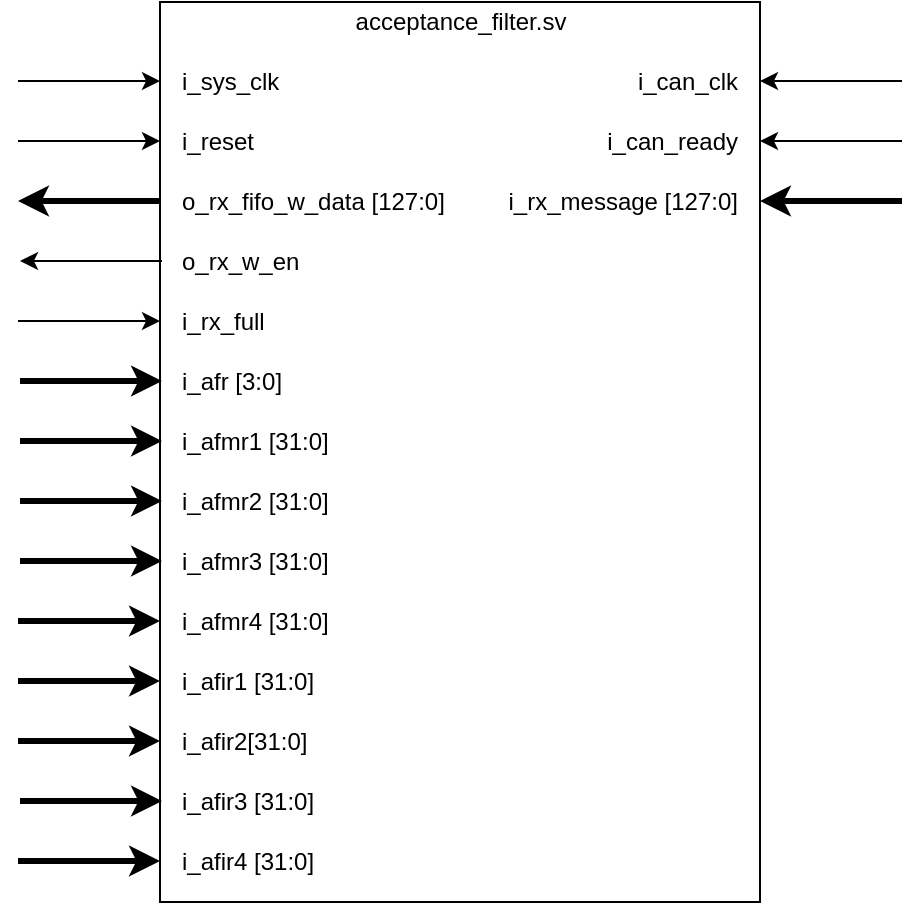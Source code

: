 <mxfile version="13.3.5" type="google"><diagram id="A-XM-EBS5bQuNEGpC1cp" name="Page-1"><mxGraphModel dx="1304" dy="745" grid="1" gridSize="10" guides="1" tooltips="1" connect="1" arrows="1" fold="1" page="1" pageScale="1" pageWidth="850" pageHeight="1100" math="0" shadow="0"><root><mxCell id="0"/><mxCell id="1" parent="0"/><mxCell id="nEvDkzjVnZ7q-GZFxjJi-1" value="" style="rounded=0;whiteSpace=wrap;html=1;" parent="1" vertex="1"><mxGeometry x="70" y="170" width="300" height="450" as="geometry"/></mxCell><mxCell id="nEvDkzjVnZ7q-GZFxjJi-2" value="acceptance_filter.sv" style="text;html=1;align=center;verticalAlign=middle;resizable=0;points=[];autosize=1;" parent="1" vertex="1"><mxGeometry x="160" y="170" width="120" height="20" as="geometry"/></mxCell><mxCell id="nEvDkzjVnZ7q-GZFxjJi-3" value="i_sys_clk" style="text;html=1;align=left;verticalAlign=middle;resizable=0;points=[];autosize=1;" parent="1" vertex="1"><mxGeometry x="79" y="200" width="60" height="20" as="geometry"/></mxCell><mxCell id="nEvDkzjVnZ7q-GZFxjJi-4" value="i_reset" style="text;html=1;align=left;verticalAlign=middle;resizable=0;points=[];autosize=1;" parent="1" vertex="1"><mxGeometry x="79" y="230" width="50" height="20" as="geometry"/></mxCell><mxCell id="nEvDkzjVnZ7q-GZFxjJi-5" value="i_can_clk" style="text;html=1;align=right;verticalAlign=middle;resizable=0;points=[];autosize=1;" parent="1" vertex="1"><mxGeometry x="290" y="200" width="70" height="20" as="geometry"/></mxCell><mxCell id="nEvDkzjVnZ7q-GZFxjJi-6" value="i_can_ready" style="text;html=1;align=right;verticalAlign=middle;resizable=0;points=[];autosize=1;" parent="1" vertex="1"><mxGeometry x="280" y="230" width="80" height="20" as="geometry"/></mxCell><mxCell id="nEvDkzjVnZ7q-GZFxjJi-7" value="i_rx_message [127:0]" style="text;html=1;align=right;verticalAlign=middle;resizable=0;points=[];autosize=1;" parent="1" vertex="1"><mxGeometry x="230" y="260" width="130" height="20" as="geometry"/></mxCell><mxCell id="nEvDkzjVnZ7q-GZFxjJi-8" value="i_rx_full" style="text;html=1;align=left;verticalAlign=middle;resizable=0;points=[];autosize=1;" parent="1" vertex="1"><mxGeometry x="79" y="320" width="60" height="20" as="geometry"/></mxCell><mxCell id="nEvDkzjVnZ7q-GZFxjJi-9" value="o_rx_fifo_w_data [127:0]" style="text;html=1;align=left;verticalAlign=middle;resizable=0;points=[];autosize=1;" parent="1" vertex="1"><mxGeometry x="79" y="260" width="150" height="20" as="geometry"/></mxCell><mxCell id="nEvDkzjVnZ7q-GZFxjJi-10" value="o_rx_w_en" style="text;html=1;align=left;verticalAlign=middle;resizable=0;points=[];autosize=1;" parent="1" vertex="1"><mxGeometry x="79" y="290" width="70" height="20" as="geometry"/></mxCell><mxCell id="nEvDkzjVnZ7q-GZFxjJi-11" value="" style="endArrow=classic;html=1;edgeStyle=orthogonalEdgeStyle;rounded=0;" parent="1" edge="1"><mxGeometry width="50" height="50" relative="1" as="geometry"><mxPoint x="-1" y="209.5" as="sourcePoint"/><mxPoint x="70" y="209.5" as="targetPoint"/></mxGeometry></mxCell><mxCell id="nEvDkzjVnZ7q-GZFxjJi-12" value="" style="endArrow=classic;html=1;edgeStyle=orthogonalEdgeStyle;rounded=0;" parent="1" edge="1"><mxGeometry width="50" height="50" relative="1" as="geometry"><mxPoint x="-1" y="239.5" as="sourcePoint"/><mxPoint x="70" y="239.5" as="targetPoint"/></mxGeometry></mxCell><mxCell id="nEvDkzjVnZ7q-GZFxjJi-13" value="" style="endArrow=classic;html=1;edgeStyle=orthogonalEdgeStyle;rounded=0;" parent="1" edge="1"><mxGeometry width="50" height="50" relative="1" as="geometry"><mxPoint x="-1" y="329.5" as="sourcePoint"/><mxPoint x="70" y="329.5" as="targetPoint"/></mxGeometry></mxCell><mxCell id="nEvDkzjVnZ7q-GZFxjJi-14" value="" style="endArrow=none;html=1;edgeStyle=orthogonalEdgeStyle;rounded=0;startArrow=classic;startFill=1;endFill=0;strokeWidth=3;" parent="1" edge="1"><mxGeometry width="50" height="50" relative="1" as="geometry"><mxPoint x="-1" y="269.5" as="sourcePoint"/><mxPoint x="70" y="269.5" as="targetPoint"/></mxGeometry></mxCell><mxCell id="nEvDkzjVnZ7q-GZFxjJi-15" value="" style="endArrow=none;html=1;edgeStyle=orthogonalEdgeStyle;rounded=0;startArrow=classic;startFill=1;endFill=0;" parent="1" edge="1"><mxGeometry width="50" height="50" relative="1" as="geometry"><mxPoint y="299.5" as="sourcePoint"/><mxPoint x="71" y="299.5" as="targetPoint"/></mxGeometry></mxCell><mxCell id="nEvDkzjVnZ7q-GZFxjJi-16" value="" style="endArrow=none;html=1;edgeStyle=orthogonalEdgeStyle;rounded=0;startArrow=classic;startFill=1;endFill=0;" parent="1" edge="1"><mxGeometry width="50" height="50" relative="1" as="geometry"><mxPoint x="370" y="209.5" as="sourcePoint"/><mxPoint x="441" y="209.5" as="targetPoint"/></mxGeometry></mxCell><mxCell id="nEvDkzjVnZ7q-GZFxjJi-17" value="" style="endArrow=none;html=1;edgeStyle=orthogonalEdgeStyle;rounded=0;startArrow=classic;startFill=1;endFill=0;" parent="1" edge="1"><mxGeometry width="50" height="50" relative="1" as="geometry"><mxPoint x="370" y="239.5" as="sourcePoint"/><mxPoint x="441" y="239.5" as="targetPoint"/></mxGeometry></mxCell><mxCell id="nEvDkzjVnZ7q-GZFxjJi-18" value="" style="endArrow=none;html=1;edgeStyle=orthogonalEdgeStyle;rounded=0;startArrow=classic;startFill=1;endFill=0;strokeWidth=3;" parent="1" edge="1"><mxGeometry width="50" height="50" relative="1" as="geometry"><mxPoint x="370" y="269.5" as="sourcePoint"/><mxPoint x="441" y="269.5" as="targetPoint"/></mxGeometry></mxCell><mxCell id="vQY2TbpGfN4rNbyYPZSM-1" value="i_afr [3:0]" style="text;html=1;align=left;verticalAlign=middle;resizable=0;points=[];autosize=1;" vertex="1" parent="1"><mxGeometry x="79" y="350" width="70" height="20" as="geometry"/></mxCell><mxCell id="vQY2TbpGfN4rNbyYPZSM-2" value="i_afmr1 [31:0]" style="text;html=1;align=left;verticalAlign=middle;resizable=0;points=[];autosize=1;" vertex="1" parent="1"><mxGeometry x="79" y="380" width="90" height="20" as="geometry"/></mxCell><mxCell id="vQY2TbpGfN4rNbyYPZSM-3" value="i_afmr2 [31:0]" style="text;html=1;align=left;verticalAlign=middle;resizable=0;points=[];autosize=1;" vertex="1" parent="1"><mxGeometry x="79" y="410" width="90" height="20" as="geometry"/></mxCell><mxCell id="vQY2TbpGfN4rNbyYPZSM-4" value="i_afmr3 [31:0]" style="text;html=1;align=left;verticalAlign=middle;resizable=0;points=[];autosize=1;" vertex="1" parent="1"><mxGeometry x="79" y="440" width="90" height="20" as="geometry"/></mxCell><mxCell id="vQY2TbpGfN4rNbyYPZSM-5" value="i_afmr4 [31:0]" style="text;html=1;align=left;verticalAlign=middle;resizable=0;points=[];autosize=1;" vertex="1" parent="1"><mxGeometry x="79" y="470" width="90" height="20" as="geometry"/></mxCell><mxCell id="vQY2TbpGfN4rNbyYPZSM-6" value="i_afir1 [31:0]" style="text;html=1;align=left;verticalAlign=middle;resizable=0;points=[];autosize=1;" vertex="1" parent="1"><mxGeometry x="79" y="500" width="80" height="20" as="geometry"/></mxCell><mxCell id="vQY2TbpGfN4rNbyYPZSM-7" value="i_afir2[31:0]" style="text;html=1;align=left;verticalAlign=middle;resizable=0;points=[];autosize=1;" vertex="1" parent="1"><mxGeometry x="79" y="530" width="80" height="20" as="geometry"/></mxCell><mxCell id="vQY2TbpGfN4rNbyYPZSM-8" value="i_afir3 [31:0]" style="text;html=1;align=left;verticalAlign=middle;resizable=0;points=[];autosize=1;" vertex="1" parent="1"><mxGeometry x="79" y="560" width="80" height="20" as="geometry"/></mxCell><mxCell id="vQY2TbpGfN4rNbyYPZSM-9" value="i_afir4 [31:0]" style="text;html=1;align=left;verticalAlign=middle;resizable=0;points=[];autosize=1;" vertex="1" parent="1"><mxGeometry x="79" y="590" width="80" height="20" as="geometry"/></mxCell><mxCell id="vQY2TbpGfN4rNbyYPZSM-11" value="" style="endArrow=classic;html=1;edgeStyle=orthogonalEdgeStyle;rounded=0;strokeWidth=3;" edge="1" parent="1"><mxGeometry width="50" height="50" relative="1" as="geometry"><mxPoint y="359.5" as="sourcePoint"/><mxPoint x="71" y="359.5" as="targetPoint"/></mxGeometry></mxCell><mxCell id="vQY2TbpGfN4rNbyYPZSM-12" value="" style="endArrow=classic;html=1;edgeStyle=orthogonalEdgeStyle;rounded=0;strokeWidth=3;" edge="1" parent="1"><mxGeometry width="50" height="50" relative="1" as="geometry"><mxPoint y="389.5" as="sourcePoint"/><mxPoint x="71" y="389.5" as="targetPoint"/></mxGeometry></mxCell><mxCell id="vQY2TbpGfN4rNbyYPZSM-13" value="" style="endArrow=classic;html=1;edgeStyle=orthogonalEdgeStyle;rounded=0;strokeWidth=3;" edge="1" parent="1"><mxGeometry width="50" height="50" relative="1" as="geometry"><mxPoint y="419.5" as="sourcePoint"/><mxPoint x="71" y="419.5" as="targetPoint"/></mxGeometry></mxCell><mxCell id="vQY2TbpGfN4rNbyYPZSM-14" value="" style="endArrow=classic;html=1;edgeStyle=orthogonalEdgeStyle;rounded=0;strokeWidth=3;" edge="1" parent="1"><mxGeometry width="50" height="50" relative="1" as="geometry"><mxPoint y="449.5" as="sourcePoint"/><mxPoint x="71" y="449.5" as="targetPoint"/></mxGeometry></mxCell><mxCell id="vQY2TbpGfN4rNbyYPZSM-15" value="" style="endArrow=classic;html=1;edgeStyle=orthogonalEdgeStyle;rounded=0;strokeWidth=3;" edge="1" parent="1"><mxGeometry width="50" height="50" relative="1" as="geometry"><mxPoint x="-1" y="479.5" as="sourcePoint"/><mxPoint x="70" y="479.5" as="targetPoint"/></mxGeometry></mxCell><mxCell id="vQY2TbpGfN4rNbyYPZSM-16" value="" style="endArrow=classic;html=1;edgeStyle=orthogonalEdgeStyle;rounded=0;strokeWidth=3;" edge="1" parent="1"><mxGeometry width="50" height="50" relative="1" as="geometry"><mxPoint x="-1" y="509.5" as="sourcePoint"/><mxPoint x="70" y="509.5" as="targetPoint"/></mxGeometry></mxCell><mxCell id="vQY2TbpGfN4rNbyYPZSM-17" value="" style="endArrow=classic;html=1;edgeStyle=orthogonalEdgeStyle;rounded=0;strokeWidth=3;" edge="1" parent="1"><mxGeometry width="50" height="50" relative="1" as="geometry"><mxPoint x="-1" y="539.5" as="sourcePoint"/><mxPoint x="70" y="539.5" as="targetPoint"/></mxGeometry></mxCell><mxCell id="vQY2TbpGfN4rNbyYPZSM-18" value="" style="endArrow=classic;html=1;edgeStyle=orthogonalEdgeStyle;rounded=0;strokeWidth=3;" edge="1" parent="1"><mxGeometry width="50" height="50" relative="1" as="geometry"><mxPoint y="569.5" as="sourcePoint"/><mxPoint x="71" y="569.5" as="targetPoint"/></mxGeometry></mxCell><mxCell id="vQY2TbpGfN4rNbyYPZSM-19" value="" style="endArrow=classic;html=1;edgeStyle=orthogonalEdgeStyle;rounded=0;strokeWidth=3;" edge="1" parent="1"><mxGeometry width="50" height="50" relative="1" as="geometry"><mxPoint x="-1" y="599.5" as="sourcePoint"/><mxPoint x="70" y="599.5" as="targetPoint"/></mxGeometry></mxCell></root></mxGraphModel></diagram></mxfile>
